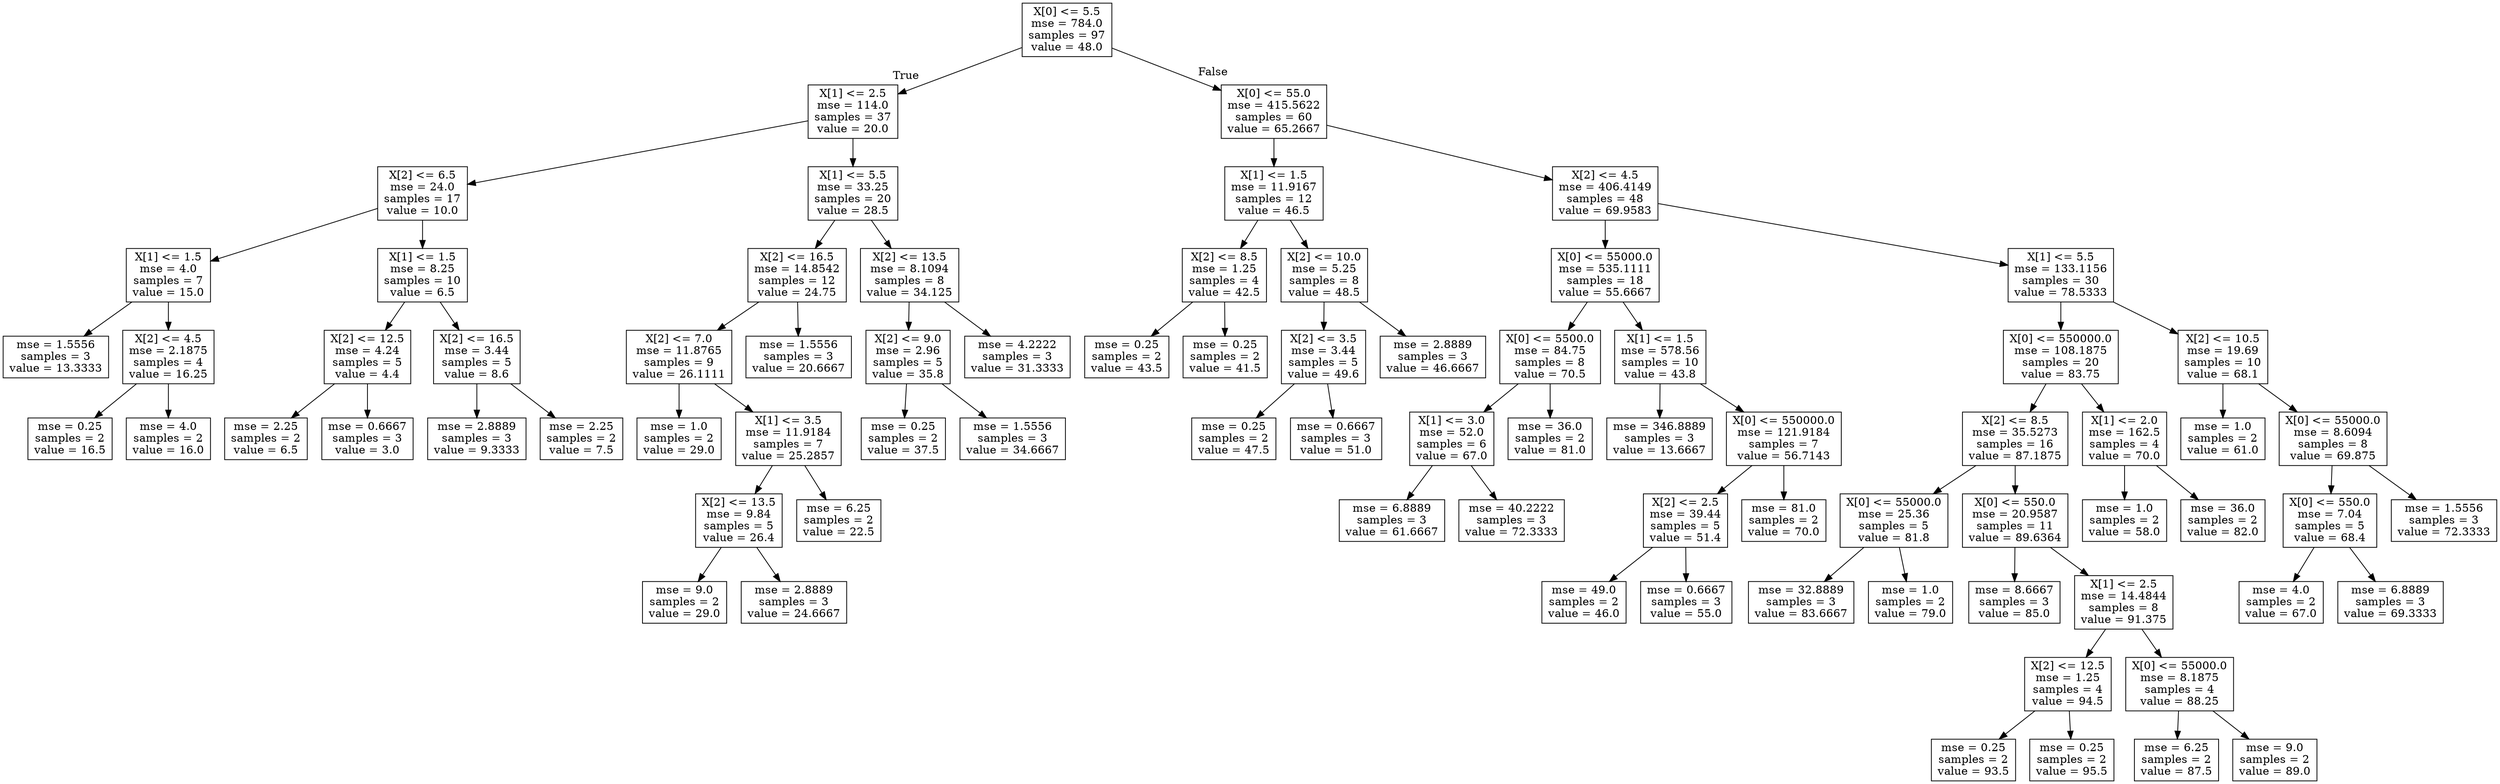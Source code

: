 digraph Tree {
node [shape=box] ;
0 [label="X[0] <= 5.5\nmse = 784.0\nsamples = 97\nvalue = 48.0"] ;
1 [label="X[1] <= 2.5\nmse = 114.0\nsamples = 37\nvalue = 20.0"] ;
0 -> 1 [labeldistance=2.5, labelangle=45, headlabel="True"] ;
2 [label="X[2] <= 6.5\nmse = 24.0\nsamples = 17\nvalue = 10.0"] ;
1 -> 2 ;
3 [label="X[1] <= 1.5\nmse = 4.0\nsamples = 7\nvalue = 15.0"] ;
2 -> 3 ;
4 [label="mse = 1.5556\nsamples = 3\nvalue = 13.3333"] ;
3 -> 4 ;
5 [label="X[2] <= 4.5\nmse = 2.1875\nsamples = 4\nvalue = 16.25"] ;
3 -> 5 ;
6 [label="mse = 0.25\nsamples = 2\nvalue = 16.5"] ;
5 -> 6 ;
7 [label="mse = 4.0\nsamples = 2\nvalue = 16.0"] ;
5 -> 7 ;
8 [label="X[1] <= 1.5\nmse = 8.25\nsamples = 10\nvalue = 6.5"] ;
2 -> 8 ;
9 [label="X[2] <= 12.5\nmse = 4.24\nsamples = 5\nvalue = 4.4"] ;
8 -> 9 ;
10 [label="mse = 2.25\nsamples = 2\nvalue = 6.5"] ;
9 -> 10 ;
11 [label="mse = 0.6667\nsamples = 3\nvalue = 3.0"] ;
9 -> 11 ;
12 [label="X[2] <= 16.5\nmse = 3.44\nsamples = 5\nvalue = 8.6"] ;
8 -> 12 ;
13 [label="mse = 2.8889\nsamples = 3\nvalue = 9.3333"] ;
12 -> 13 ;
14 [label="mse = 2.25\nsamples = 2\nvalue = 7.5"] ;
12 -> 14 ;
15 [label="X[1] <= 5.5\nmse = 33.25\nsamples = 20\nvalue = 28.5"] ;
1 -> 15 ;
16 [label="X[2] <= 16.5\nmse = 14.8542\nsamples = 12\nvalue = 24.75"] ;
15 -> 16 ;
17 [label="X[2] <= 7.0\nmse = 11.8765\nsamples = 9\nvalue = 26.1111"] ;
16 -> 17 ;
18 [label="mse = 1.0\nsamples = 2\nvalue = 29.0"] ;
17 -> 18 ;
19 [label="X[1] <= 3.5\nmse = 11.9184\nsamples = 7\nvalue = 25.2857"] ;
17 -> 19 ;
20 [label="X[2] <= 13.5\nmse = 9.84\nsamples = 5\nvalue = 26.4"] ;
19 -> 20 ;
21 [label="mse = 9.0\nsamples = 2\nvalue = 29.0"] ;
20 -> 21 ;
22 [label="mse = 2.8889\nsamples = 3\nvalue = 24.6667"] ;
20 -> 22 ;
23 [label="mse = 6.25\nsamples = 2\nvalue = 22.5"] ;
19 -> 23 ;
24 [label="mse = 1.5556\nsamples = 3\nvalue = 20.6667"] ;
16 -> 24 ;
25 [label="X[2] <= 13.5\nmse = 8.1094\nsamples = 8\nvalue = 34.125"] ;
15 -> 25 ;
26 [label="X[2] <= 9.0\nmse = 2.96\nsamples = 5\nvalue = 35.8"] ;
25 -> 26 ;
27 [label="mse = 0.25\nsamples = 2\nvalue = 37.5"] ;
26 -> 27 ;
28 [label="mse = 1.5556\nsamples = 3\nvalue = 34.6667"] ;
26 -> 28 ;
29 [label="mse = 4.2222\nsamples = 3\nvalue = 31.3333"] ;
25 -> 29 ;
30 [label="X[0] <= 55.0\nmse = 415.5622\nsamples = 60\nvalue = 65.2667"] ;
0 -> 30 [labeldistance=2.5, labelangle=-45, headlabel="False"] ;
31 [label="X[1] <= 1.5\nmse = 11.9167\nsamples = 12\nvalue = 46.5"] ;
30 -> 31 ;
32 [label="X[2] <= 8.5\nmse = 1.25\nsamples = 4\nvalue = 42.5"] ;
31 -> 32 ;
33 [label="mse = 0.25\nsamples = 2\nvalue = 43.5"] ;
32 -> 33 ;
34 [label="mse = 0.25\nsamples = 2\nvalue = 41.5"] ;
32 -> 34 ;
35 [label="X[2] <= 10.0\nmse = 5.25\nsamples = 8\nvalue = 48.5"] ;
31 -> 35 ;
36 [label="X[2] <= 3.5\nmse = 3.44\nsamples = 5\nvalue = 49.6"] ;
35 -> 36 ;
37 [label="mse = 0.25\nsamples = 2\nvalue = 47.5"] ;
36 -> 37 ;
38 [label="mse = 0.6667\nsamples = 3\nvalue = 51.0"] ;
36 -> 38 ;
39 [label="mse = 2.8889\nsamples = 3\nvalue = 46.6667"] ;
35 -> 39 ;
40 [label="X[2] <= 4.5\nmse = 406.4149\nsamples = 48\nvalue = 69.9583"] ;
30 -> 40 ;
41 [label="X[0] <= 55000.0\nmse = 535.1111\nsamples = 18\nvalue = 55.6667"] ;
40 -> 41 ;
42 [label="X[0] <= 5500.0\nmse = 84.75\nsamples = 8\nvalue = 70.5"] ;
41 -> 42 ;
43 [label="X[1] <= 3.0\nmse = 52.0\nsamples = 6\nvalue = 67.0"] ;
42 -> 43 ;
44 [label="mse = 6.8889\nsamples = 3\nvalue = 61.6667"] ;
43 -> 44 ;
45 [label="mse = 40.2222\nsamples = 3\nvalue = 72.3333"] ;
43 -> 45 ;
46 [label="mse = 36.0\nsamples = 2\nvalue = 81.0"] ;
42 -> 46 ;
47 [label="X[1] <= 1.5\nmse = 578.56\nsamples = 10\nvalue = 43.8"] ;
41 -> 47 ;
48 [label="mse = 346.8889\nsamples = 3\nvalue = 13.6667"] ;
47 -> 48 ;
49 [label="X[0] <= 550000.0\nmse = 121.9184\nsamples = 7\nvalue = 56.7143"] ;
47 -> 49 ;
50 [label="X[2] <= 2.5\nmse = 39.44\nsamples = 5\nvalue = 51.4"] ;
49 -> 50 ;
51 [label="mse = 49.0\nsamples = 2\nvalue = 46.0"] ;
50 -> 51 ;
52 [label="mse = 0.6667\nsamples = 3\nvalue = 55.0"] ;
50 -> 52 ;
53 [label="mse = 81.0\nsamples = 2\nvalue = 70.0"] ;
49 -> 53 ;
54 [label="X[1] <= 5.5\nmse = 133.1156\nsamples = 30\nvalue = 78.5333"] ;
40 -> 54 ;
55 [label="X[0] <= 550000.0\nmse = 108.1875\nsamples = 20\nvalue = 83.75"] ;
54 -> 55 ;
56 [label="X[2] <= 8.5\nmse = 35.5273\nsamples = 16\nvalue = 87.1875"] ;
55 -> 56 ;
57 [label="X[0] <= 55000.0\nmse = 25.36\nsamples = 5\nvalue = 81.8"] ;
56 -> 57 ;
58 [label="mse = 32.8889\nsamples = 3\nvalue = 83.6667"] ;
57 -> 58 ;
59 [label="mse = 1.0\nsamples = 2\nvalue = 79.0"] ;
57 -> 59 ;
60 [label="X[0] <= 550.0\nmse = 20.9587\nsamples = 11\nvalue = 89.6364"] ;
56 -> 60 ;
61 [label="mse = 8.6667\nsamples = 3\nvalue = 85.0"] ;
60 -> 61 ;
62 [label="X[1] <= 2.5\nmse = 14.4844\nsamples = 8\nvalue = 91.375"] ;
60 -> 62 ;
63 [label="X[2] <= 12.5\nmse = 1.25\nsamples = 4\nvalue = 94.5"] ;
62 -> 63 ;
64 [label="mse = 0.25\nsamples = 2\nvalue = 93.5"] ;
63 -> 64 ;
65 [label="mse = 0.25\nsamples = 2\nvalue = 95.5"] ;
63 -> 65 ;
66 [label="X[0] <= 55000.0\nmse = 8.1875\nsamples = 4\nvalue = 88.25"] ;
62 -> 66 ;
67 [label="mse = 6.25\nsamples = 2\nvalue = 87.5"] ;
66 -> 67 ;
68 [label="mse = 9.0\nsamples = 2\nvalue = 89.0"] ;
66 -> 68 ;
69 [label="X[1] <= 2.0\nmse = 162.5\nsamples = 4\nvalue = 70.0"] ;
55 -> 69 ;
70 [label="mse = 1.0\nsamples = 2\nvalue = 58.0"] ;
69 -> 70 ;
71 [label="mse = 36.0\nsamples = 2\nvalue = 82.0"] ;
69 -> 71 ;
72 [label="X[2] <= 10.5\nmse = 19.69\nsamples = 10\nvalue = 68.1"] ;
54 -> 72 ;
73 [label="mse = 1.0\nsamples = 2\nvalue = 61.0"] ;
72 -> 73 ;
74 [label="X[0] <= 55000.0\nmse = 8.6094\nsamples = 8\nvalue = 69.875"] ;
72 -> 74 ;
75 [label="X[0] <= 550.0\nmse = 7.04\nsamples = 5\nvalue = 68.4"] ;
74 -> 75 ;
76 [label="mse = 4.0\nsamples = 2\nvalue = 67.0"] ;
75 -> 76 ;
77 [label="mse = 6.8889\nsamples = 3\nvalue = 69.3333"] ;
75 -> 77 ;
78 [label="mse = 1.5556\nsamples = 3\nvalue = 72.3333"] ;
74 -> 78 ;
}